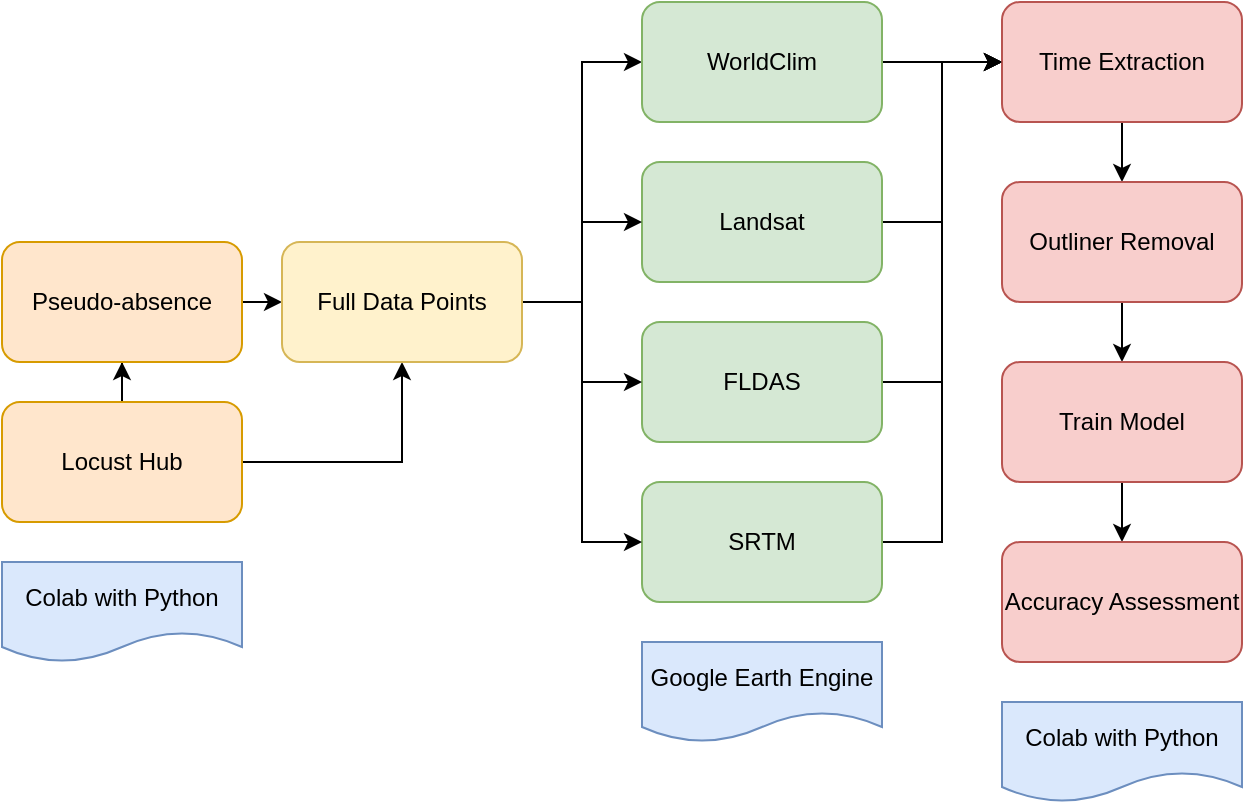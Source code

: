 <mxfile version="15.2.9" type="device"><diagram id="C5RBs43oDa-KdzZeNtuy" name="Page-1"><mxGraphModel dx="782" dy="418" grid="0" gridSize="10" guides="1" tooltips="1" connect="1" arrows="1" fold="1" page="1" pageScale="1" pageWidth="827" pageHeight="1169" math="0" shadow="0"><root><mxCell id="WIyWlLk6GJQsqaUBKTNV-0"/><mxCell id="WIyWlLk6GJQsqaUBKTNV-1" parent="WIyWlLk6GJQsqaUBKTNV-0"/><mxCell id="GTBM9CdDQSaWdDIGABfC-26" style="edgeStyle=orthogonalEdgeStyle;rounded=0;orthogonalLoop=1;jettySize=auto;html=1;exitX=1;exitY=0.5;exitDx=0;exitDy=0;entryX=0;entryY=0.5;entryDx=0;entryDy=0;" edge="1" parent="WIyWlLk6GJQsqaUBKTNV-1" source="GTBM9CdDQSaWdDIGABfC-0" target="GTBM9CdDQSaWdDIGABfC-14"><mxGeometry relative="1" as="geometry"/></mxCell><mxCell id="GTBM9CdDQSaWdDIGABfC-0" value="Landsat" style="rounded=1;whiteSpace=wrap;html=1;fillColor=#d5e8d4;strokeColor=#82b366;" vertex="1" parent="WIyWlLk6GJQsqaUBKTNV-1"><mxGeometry x="340" y="100" width="120" height="60" as="geometry"/></mxCell><mxCell id="GTBM9CdDQSaWdDIGABfC-28" style="edgeStyle=orthogonalEdgeStyle;rounded=0;orthogonalLoop=1;jettySize=auto;html=1;exitX=1;exitY=0.5;exitDx=0;exitDy=0;entryX=0;entryY=0.5;entryDx=0;entryDy=0;" edge="1" parent="WIyWlLk6GJQsqaUBKTNV-1" source="GTBM9CdDQSaWdDIGABfC-1" target="GTBM9CdDQSaWdDIGABfC-14"><mxGeometry relative="1" as="geometry"/></mxCell><mxCell id="GTBM9CdDQSaWdDIGABfC-1" value="FLDAS&lt;span style=&quot;color: rgba(0 , 0 , 0 , 0) ; font-family: monospace ; font-size: 0px&quot;&gt;%3CmxGraphModel%3E%3Croot%3E%3CmxCell%20id%3D%220%22%2F%3E%3CmxCell%20id%3D%221%22%20parent%3D%220%22%2F%3E%3CmxCell%20id%3D%222%22%20value%3D%22%22%20style%3D%22rounded%3D1%3BwhiteSpace%3Dwrap%3Bhtml%3D1%3BfillColor%3D%23d5e8d4%3BstrokeColor%3D%2382b366%3B%22%20vertex%3D%221%22%20parent%3D%221%22%3E%3CmxGeometry%20x%3D%2240%22%20y%3D%2280%22%20width%3D%22120%22%20height%3D%2260%22%20as%3D%22geometry%22%2F%3E%3C%2FmxCell%3E%3C%2Froot%3E%3C%2FmxGraphModel%3E&lt;/span&gt;" style="rounded=1;whiteSpace=wrap;html=1;fillColor=#d5e8d4;strokeColor=#82b366;" vertex="1" parent="WIyWlLk6GJQsqaUBKTNV-1"><mxGeometry x="340" y="180" width="120" height="60" as="geometry"/></mxCell><mxCell id="GTBM9CdDQSaWdDIGABfC-29" style="edgeStyle=orthogonalEdgeStyle;rounded=0;orthogonalLoop=1;jettySize=auto;html=1;exitX=1;exitY=0.5;exitDx=0;exitDy=0;entryX=0;entryY=0.5;entryDx=0;entryDy=0;" edge="1" parent="WIyWlLk6GJQsqaUBKTNV-1" source="GTBM9CdDQSaWdDIGABfC-2" target="GTBM9CdDQSaWdDIGABfC-14"><mxGeometry relative="1" as="geometry"/></mxCell><mxCell id="GTBM9CdDQSaWdDIGABfC-2" value="SRTM" style="rounded=1;whiteSpace=wrap;html=1;fillColor=#d5e8d4;strokeColor=#82b366;" vertex="1" parent="WIyWlLk6GJQsqaUBKTNV-1"><mxGeometry x="340" y="260" width="120" height="60" as="geometry"/></mxCell><mxCell id="GTBM9CdDQSaWdDIGABfC-5" value="" style="edgeStyle=orthogonalEdgeStyle;rounded=0;orthogonalLoop=1;jettySize=auto;html=1;" edge="1" parent="WIyWlLk6GJQsqaUBKTNV-1" source="GTBM9CdDQSaWdDIGABfC-3" target="GTBM9CdDQSaWdDIGABfC-4"><mxGeometry relative="1" as="geometry"/></mxCell><mxCell id="GTBM9CdDQSaWdDIGABfC-21" style="edgeStyle=orthogonalEdgeStyle;rounded=0;orthogonalLoop=1;jettySize=auto;html=1;exitX=1;exitY=0.5;exitDx=0;exitDy=0;entryX=0.5;entryY=1;entryDx=0;entryDy=0;" edge="1" parent="WIyWlLk6GJQsqaUBKTNV-1" source="GTBM9CdDQSaWdDIGABfC-3" target="GTBM9CdDQSaWdDIGABfC-9"><mxGeometry relative="1" as="geometry"/></mxCell><mxCell id="GTBM9CdDQSaWdDIGABfC-3" value="Locust Hub" style="rounded=1;whiteSpace=wrap;html=1;fillColor=#ffe6cc;strokeColor=#d79b00;" vertex="1" parent="WIyWlLk6GJQsqaUBKTNV-1"><mxGeometry x="20" y="220" width="120" height="60" as="geometry"/></mxCell><mxCell id="GTBM9CdDQSaWdDIGABfC-20" style="edgeStyle=orthogonalEdgeStyle;rounded=0;orthogonalLoop=1;jettySize=auto;html=1;exitX=1;exitY=0.5;exitDx=0;exitDy=0;entryX=0;entryY=0.5;entryDx=0;entryDy=0;" edge="1" parent="WIyWlLk6GJQsqaUBKTNV-1" source="GTBM9CdDQSaWdDIGABfC-4" target="GTBM9CdDQSaWdDIGABfC-9"><mxGeometry relative="1" as="geometry"/></mxCell><mxCell id="GTBM9CdDQSaWdDIGABfC-4" value="Pseudo-absence" style="rounded=1;whiteSpace=wrap;html=1;fillColor=#ffe6cc;strokeColor=#d79b00;" vertex="1" parent="WIyWlLk6GJQsqaUBKTNV-1"><mxGeometry x="20" y="140" width="120" height="60" as="geometry"/></mxCell><mxCell id="GTBM9CdDQSaWdDIGABfC-11" style="edgeStyle=orthogonalEdgeStyle;rounded=0;orthogonalLoop=1;jettySize=auto;html=1;exitX=1;exitY=0.5;exitDx=0;exitDy=0;entryX=0;entryY=0.5;entryDx=0;entryDy=0;" edge="1" parent="WIyWlLk6GJQsqaUBKTNV-1" source="GTBM9CdDQSaWdDIGABfC-9" target="GTBM9CdDQSaWdDIGABfC-1"><mxGeometry relative="1" as="geometry"/></mxCell><mxCell id="GTBM9CdDQSaWdDIGABfC-12" style="edgeStyle=orthogonalEdgeStyle;rounded=0;orthogonalLoop=1;jettySize=auto;html=1;exitX=1;exitY=0.5;exitDx=0;exitDy=0;entryX=0;entryY=0.5;entryDx=0;entryDy=0;" edge="1" parent="WIyWlLk6GJQsqaUBKTNV-1" source="GTBM9CdDQSaWdDIGABfC-9" target="GTBM9CdDQSaWdDIGABfC-0"><mxGeometry relative="1" as="geometry"/></mxCell><mxCell id="GTBM9CdDQSaWdDIGABfC-13" style="edgeStyle=orthogonalEdgeStyle;rounded=0;orthogonalLoop=1;jettySize=auto;html=1;exitX=1;exitY=0.5;exitDx=0;exitDy=0;entryX=0;entryY=0.5;entryDx=0;entryDy=0;" edge="1" parent="WIyWlLk6GJQsqaUBKTNV-1" source="GTBM9CdDQSaWdDIGABfC-9" target="GTBM9CdDQSaWdDIGABfC-2"><mxGeometry relative="1" as="geometry"/></mxCell><mxCell id="GTBM9CdDQSaWdDIGABfC-23" style="edgeStyle=orthogonalEdgeStyle;rounded=0;orthogonalLoop=1;jettySize=auto;html=1;exitX=1;exitY=0.5;exitDx=0;exitDy=0;entryX=0;entryY=0.5;entryDx=0;entryDy=0;" edge="1" parent="WIyWlLk6GJQsqaUBKTNV-1" source="GTBM9CdDQSaWdDIGABfC-9" target="GTBM9CdDQSaWdDIGABfC-22"><mxGeometry relative="1" as="geometry"/></mxCell><mxCell id="GTBM9CdDQSaWdDIGABfC-9" value="Full Data Points" style="rounded=1;whiteSpace=wrap;html=1;fillColor=#fff2cc;strokeColor=#d6b656;" vertex="1" parent="WIyWlLk6GJQsqaUBKTNV-1"><mxGeometry x="160" y="140" width="120" height="60" as="geometry"/></mxCell><mxCell id="GTBM9CdDQSaWdDIGABfC-32" style="edgeStyle=orthogonalEdgeStyle;rounded=0;orthogonalLoop=1;jettySize=auto;html=1;exitX=0.5;exitY=1;exitDx=0;exitDy=0;entryX=0.5;entryY=0;entryDx=0;entryDy=0;" edge="1" parent="WIyWlLk6GJQsqaUBKTNV-1" source="GTBM9CdDQSaWdDIGABfC-14" target="GTBM9CdDQSaWdDIGABfC-30"><mxGeometry relative="1" as="geometry"/></mxCell><mxCell id="GTBM9CdDQSaWdDIGABfC-14" value="Time Extraction" style="rounded=1;whiteSpace=wrap;html=1;fillColor=#f8cecc;strokeColor=#b85450;" vertex="1" parent="WIyWlLk6GJQsqaUBKTNV-1"><mxGeometry x="520" y="20" width="120" height="60" as="geometry"/></mxCell><mxCell id="GTBM9CdDQSaWdDIGABfC-25" style="edgeStyle=orthogonalEdgeStyle;rounded=0;orthogonalLoop=1;jettySize=auto;html=1;exitX=1;exitY=0.5;exitDx=0;exitDy=0;" edge="1" parent="WIyWlLk6GJQsqaUBKTNV-1" source="GTBM9CdDQSaWdDIGABfC-22" target="GTBM9CdDQSaWdDIGABfC-14"><mxGeometry relative="1" as="geometry"/></mxCell><mxCell id="GTBM9CdDQSaWdDIGABfC-22" value="WorldClim" style="rounded=1;whiteSpace=wrap;html=1;fillColor=#d5e8d4;strokeColor=#82b366;" vertex="1" parent="WIyWlLk6GJQsqaUBKTNV-1"><mxGeometry x="340" y="20" width="120" height="60" as="geometry"/></mxCell><mxCell id="GTBM9CdDQSaWdDIGABfC-33" style="edgeStyle=orthogonalEdgeStyle;rounded=0;orthogonalLoop=1;jettySize=auto;html=1;exitX=0.5;exitY=1;exitDx=0;exitDy=0;entryX=0.5;entryY=0;entryDx=0;entryDy=0;" edge="1" parent="WIyWlLk6GJQsqaUBKTNV-1" source="GTBM9CdDQSaWdDIGABfC-30" target="GTBM9CdDQSaWdDIGABfC-31"><mxGeometry relative="1" as="geometry"/></mxCell><mxCell id="GTBM9CdDQSaWdDIGABfC-30" value="Outliner Removal" style="rounded=1;whiteSpace=wrap;html=1;fillColor=#f8cecc;strokeColor=#b85450;" vertex="1" parent="WIyWlLk6GJQsqaUBKTNV-1"><mxGeometry x="520" y="110" width="120" height="60" as="geometry"/></mxCell><mxCell id="GTBM9CdDQSaWdDIGABfC-35" value="" style="edgeStyle=orthogonalEdgeStyle;rounded=0;orthogonalLoop=1;jettySize=auto;html=1;" edge="1" parent="WIyWlLk6GJQsqaUBKTNV-1" source="GTBM9CdDQSaWdDIGABfC-31" target="GTBM9CdDQSaWdDIGABfC-34"><mxGeometry relative="1" as="geometry"/></mxCell><mxCell id="GTBM9CdDQSaWdDIGABfC-31" value="Train Model" style="rounded=1;whiteSpace=wrap;html=1;fillColor=#f8cecc;strokeColor=#b85450;" vertex="1" parent="WIyWlLk6GJQsqaUBKTNV-1"><mxGeometry x="520" y="200" width="120" height="60" as="geometry"/></mxCell><mxCell id="GTBM9CdDQSaWdDIGABfC-34" value="Accuracy Assessment" style="rounded=1;whiteSpace=wrap;html=1;fillColor=#f8cecc;strokeColor=#b85450;" vertex="1" parent="WIyWlLk6GJQsqaUBKTNV-1"><mxGeometry x="520" y="290" width="120" height="60" as="geometry"/></mxCell><mxCell id="GTBM9CdDQSaWdDIGABfC-36" value="Google Earth Engine" style="shape=document;whiteSpace=wrap;html=1;boundedLbl=1;fillColor=#dae8fc;strokeColor=#6c8ebf;" vertex="1" parent="WIyWlLk6GJQsqaUBKTNV-1"><mxGeometry x="340" y="340" width="120" height="50" as="geometry"/></mxCell><mxCell id="GTBM9CdDQSaWdDIGABfC-37" value="Colab with Python" style="shape=document;whiteSpace=wrap;html=1;boundedLbl=1;fillColor=#dae8fc;strokeColor=#6c8ebf;" vertex="1" parent="WIyWlLk6GJQsqaUBKTNV-1"><mxGeometry x="20" y="300" width="120" height="50" as="geometry"/></mxCell><mxCell id="GTBM9CdDQSaWdDIGABfC-38" value="Colab with Python" style="shape=document;whiteSpace=wrap;html=1;boundedLbl=1;fillColor=#dae8fc;strokeColor=#6c8ebf;" vertex="1" parent="WIyWlLk6GJQsqaUBKTNV-1"><mxGeometry x="520" y="370" width="120" height="50" as="geometry"/></mxCell></root></mxGraphModel></diagram></mxfile>